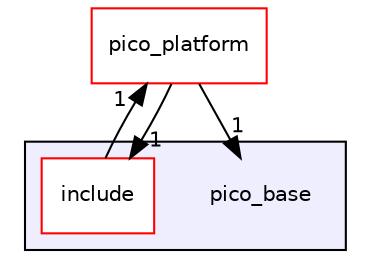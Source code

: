 digraph "pico_base" {
  compound=true
  node [ fontsize="10", fontname="Helvetica"];
  edge [ labelfontsize="10", labelfontname="Helvetica"];
  subgraph clusterdir_ee4ba4c32933fd9d1c9bce216e67756d {
    graph [ bgcolor="#eeeeff", pencolor="black", label="" URL="dir_ee4ba4c32933fd9d1c9bce216e67756d.html"];
    dir_ee4ba4c32933fd9d1c9bce216e67756d [shape=plaintext label="pico_base"];
    dir_7d4f94578d010fab83f2640564e14ae1 [shape=box label="include" color="red" fillcolor="white" style="filled" URL="dir_7d4f94578d010fab83f2640564e14ae1.html"];
  }
  dir_e8ef78035dfea56cfad14f6cd7da495e [shape=box label="pico_platform" fillcolor="white" style="filled" color="red" URL="dir_e8ef78035dfea56cfad14f6cd7da495e.html"];
  dir_e8ef78035dfea56cfad14f6cd7da495e->dir_ee4ba4c32933fd9d1c9bce216e67756d [headlabel="1", labeldistance=1.5 headhref="dir_000172_000007.html"];
  dir_e8ef78035dfea56cfad14f6cd7da495e->dir_7d4f94578d010fab83f2640564e14ae1 [headlabel="1", labeldistance=1.5 headhref="dir_000172_000008.html"];
  dir_7d4f94578d010fab83f2640564e14ae1->dir_e8ef78035dfea56cfad14f6cd7da495e [headlabel="1", labeldistance=1.5 headhref="dir_000008_000172.html"];
}
